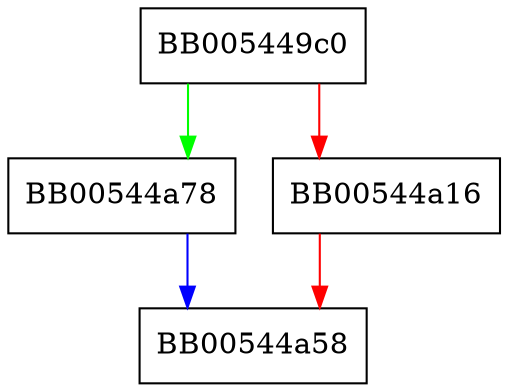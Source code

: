 digraph bn_mul_low_recursive {
  node [shape="box"];
  graph [splines=ortho];
  BB005449c0 -> BB00544a78 [color="green"];
  BB005449c0 -> BB00544a16 [color="red"];
  BB00544a16 -> BB00544a58 [color="red"];
  BB00544a78 -> BB00544a58 [color="blue"];
}